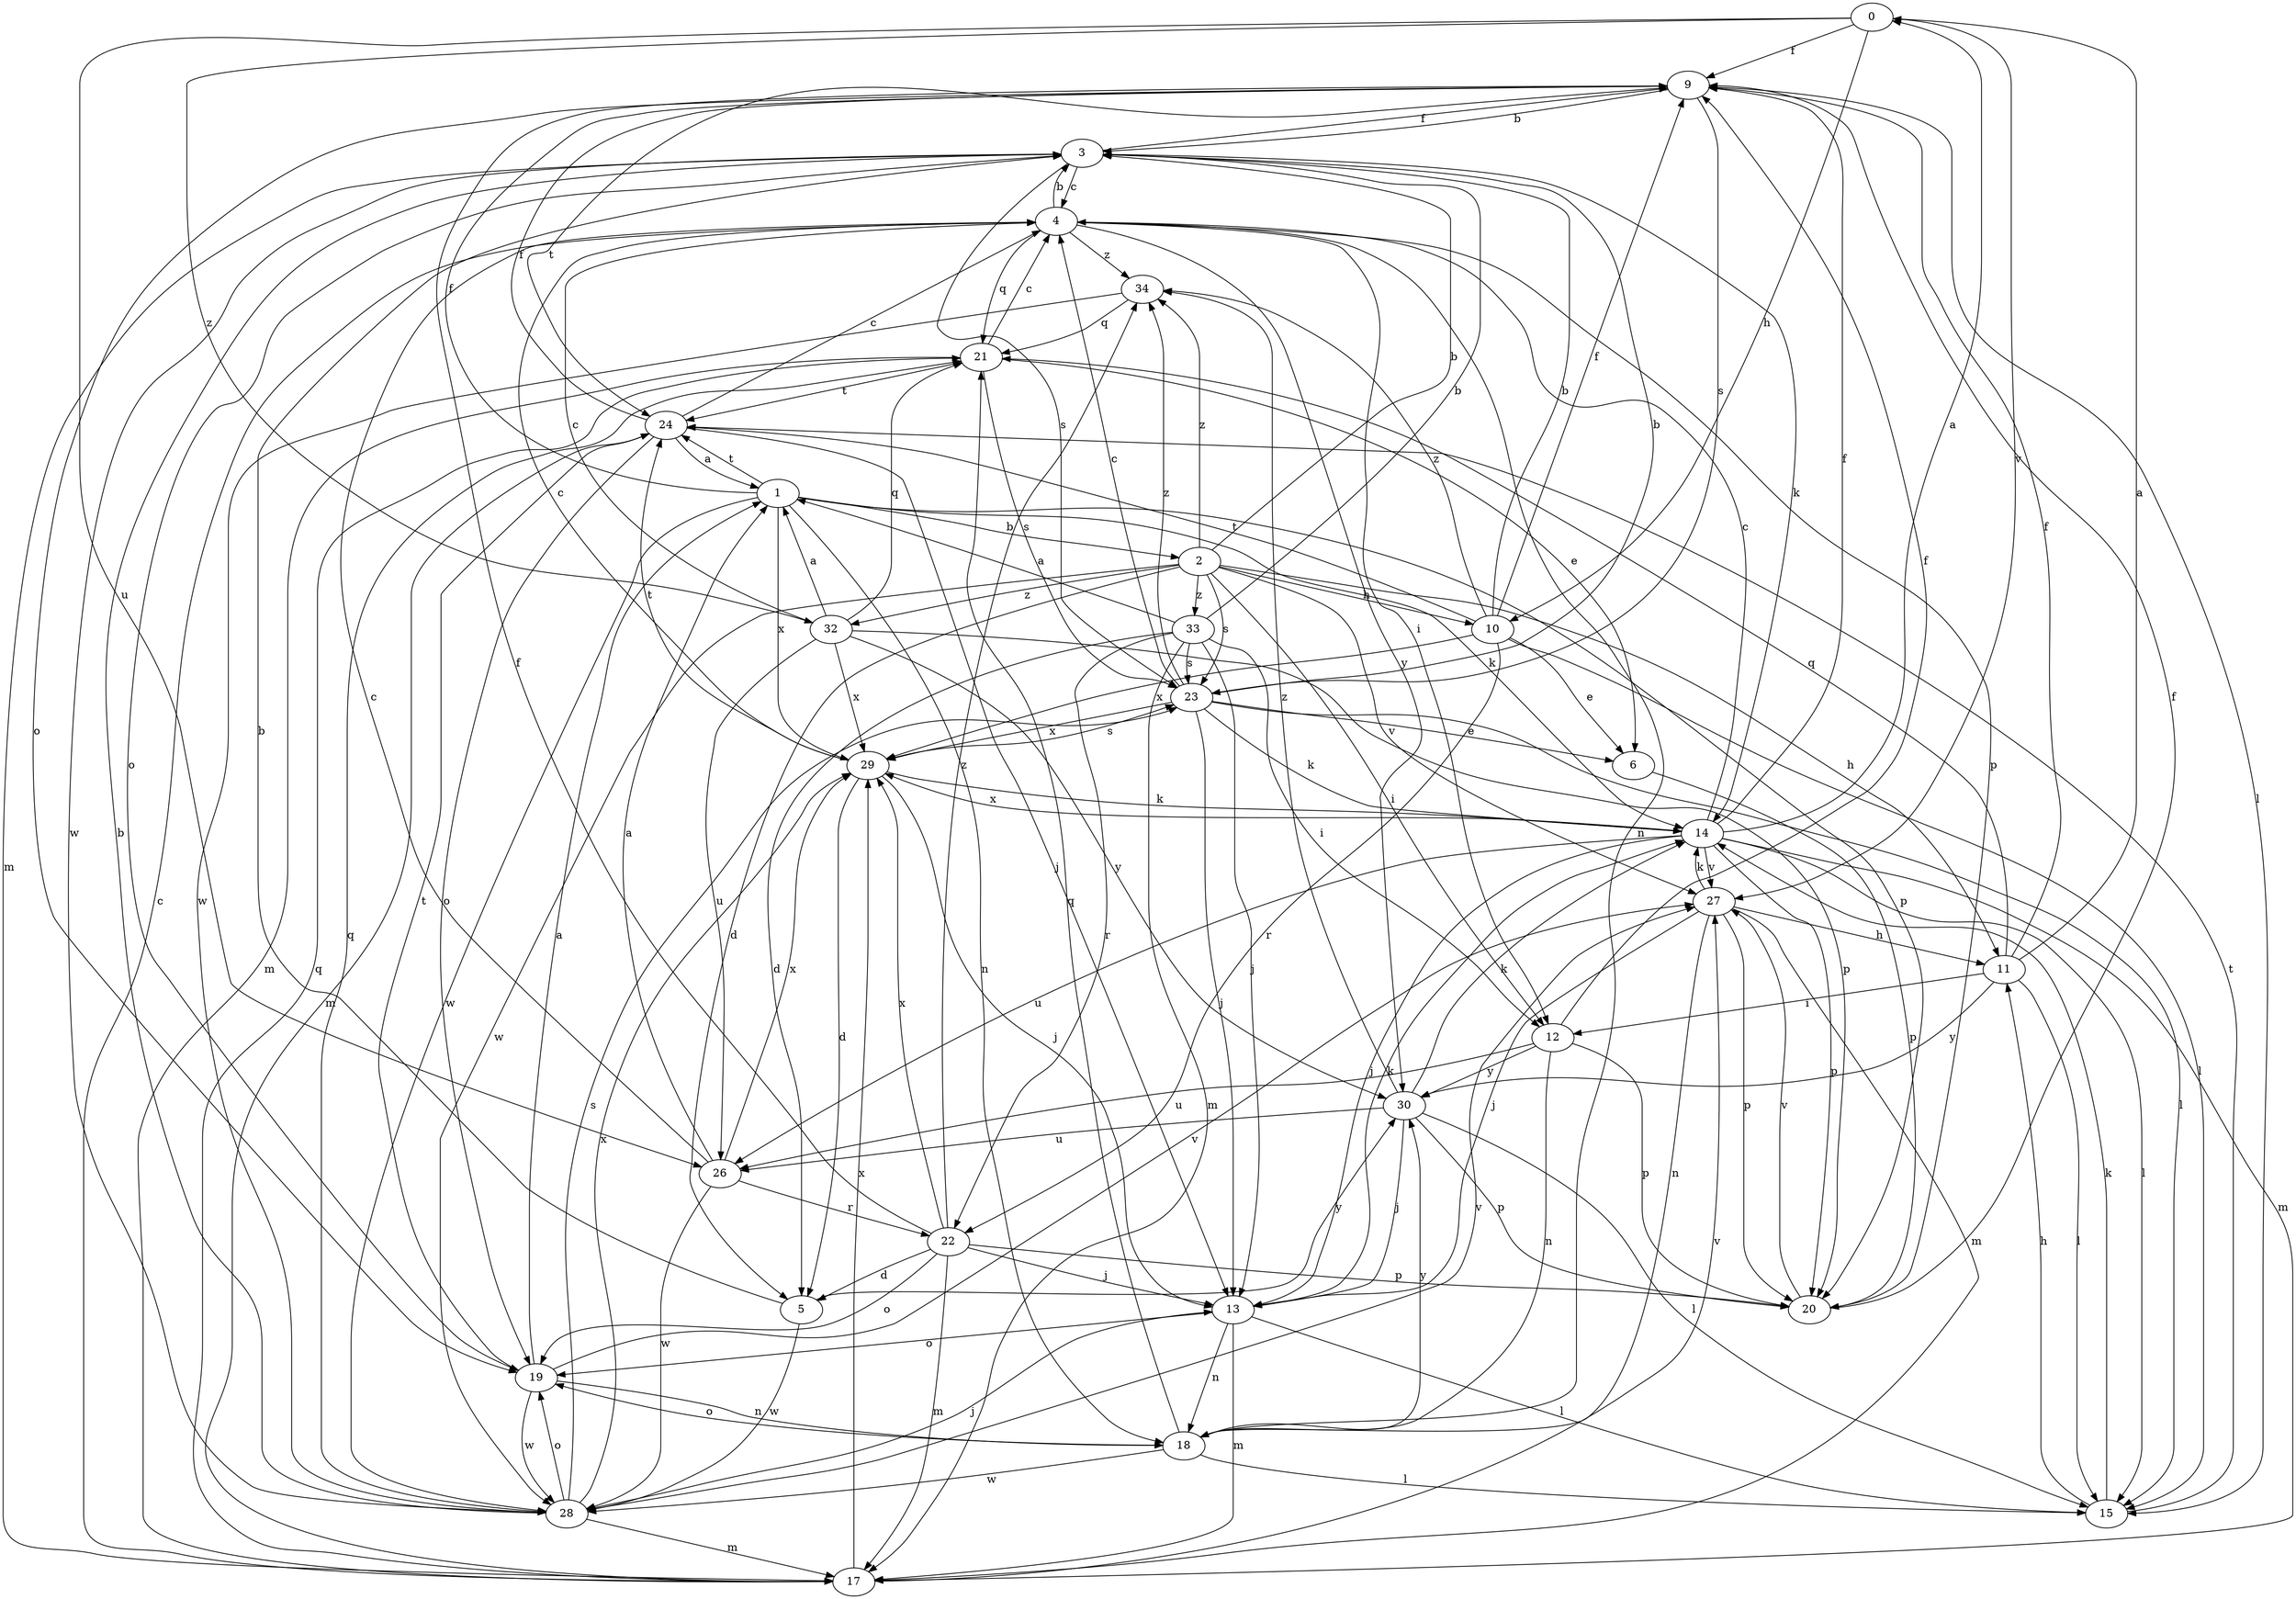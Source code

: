 strict digraph  {
0;
1;
2;
3;
4;
5;
6;
9;
10;
11;
12;
13;
14;
15;
17;
18;
19;
20;
21;
22;
23;
24;
26;
27;
28;
29;
30;
32;
33;
34;
0 -> 9  [label=f];
0 -> 10  [label=h];
0 -> 26  [label=u];
0 -> 27  [label=v];
0 -> 32  [label=z];
1 -> 2  [label=b];
1 -> 9  [label=f];
1 -> 14  [label=k];
1 -> 18  [label=n];
1 -> 20  [label=p];
1 -> 24  [label=t];
1 -> 28  [label=w];
1 -> 29  [label=x];
2 -> 3  [label=b];
2 -> 5  [label=d];
2 -> 10  [label=h];
2 -> 11  [label=h];
2 -> 12  [label=i];
2 -> 23  [label=s];
2 -> 27  [label=v];
2 -> 28  [label=w];
2 -> 32  [label=z];
2 -> 33  [label=z];
2 -> 34  [label=z];
3 -> 4  [label=c];
3 -> 9  [label=f];
3 -> 14  [label=k];
3 -> 17  [label=m];
3 -> 19  [label=o];
3 -> 23  [label=s];
3 -> 28  [label=w];
4 -> 3  [label=b];
4 -> 12  [label=i];
4 -> 18  [label=n];
4 -> 20  [label=p];
4 -> 21  [label=q];
4 -> 30  [label=y];
4 -> 34  [label=z];
5 -> 3  [label=b];
5 -> 28  [label=w];
5 -> 30  [label=y];
6 -> 20  [label=p];
9 -> 3  [label=b];
9 -> 15  [label=l];
9 -> 19  [label=o];
9 -> 23  [label=s];
9 -> 24  [label=t];
10 -> 3  [label=b];
10 -> 6  [label=e];
10 -> 9  [label=f];
10 -> 15  [label=l];
10 -> 22  [label=r];
10 -> 24  [label=t];
10 -> 29  [label=x];
10 -> 34  [label=z];
11 -> 0  [label=a];
11 -> 9  [label=f];
11 -> 12  [label=i];
11 -> 15  [label=l];
11 -> 21  [label=q];
11 -> 30  [label=y];
12 -> 9  [label=f];
12 -> 18  [label=n];
12 -> 20  [label=p];
12 -> 26  [label=u];
12 -> 30  [label=y];
13 -> 14  [label=k];
13 -> 15  [label=l];
13 -> 17  [label=m];
13 -> 18  [label=n];
13 -> 19  [label=o];
14 -> 0  [label=a];
14 -> 4  [label=c];
14 -> 9  [label=f];
14 -> 13  [label=j];
14 -> 15  [label=l];
14 -> 17  [label=m];
14 -> 20  [label=p];
14 -> 26  [label=u];
14 -> 27  [label=v];
14 -> 29  [label=x];
15 -> 11  [label=h];
15 -> 14  [label=k];
15 -> 24  [label=t];
17 -> 4  [label=c];
17 -> 21  [label=q];
17 -> 27  [label=v];
17 -> 29  [label=x];
18 -> 15  [label=l];
18 -> 19  [label=o];
18 -> 21  [label=q];
18 -> 28  [label=w];
18 -> 30  [label=y];
19 -> 1  [label=a];
19 -> 18  [label=n];
19 -> 24  [label=t];
19 -> 27  [label=v];
19 -> 28  [label=w];
20 -> 9  [label=f];
20 -> 27  [label=v];
21 -> 4  [label=c];
21 -> 6  [label=e];
21 -> 17  [label=m];
21 -> 23  [label=s];
21 -> 24  [label=t];
22 -> 5  [label=d];
22 -> 9  [label=f];
22 -> 13  [label=j];
22 -> 17  [label=m];
22 -> 19  [label=o];
22 -> 20  [label=p];
22 -> 29  [label=x];
22 -> 34  [label=z];
23 -> 3  [label=b];
23 -> 4  [label=c];
23 -> 6  [label=e];
23 -> 13  [label=j];
23 -> 14  [label=k];
23 -> 15  [label=l];
23 -> 29  [label=x];
23 -> 34  [label=z];
24 -> 1  [label=a];
24 -> 4  [label=c];
24 -> 9  [label=f];
24 -> 13  [label=j];
24 -> 17  [label=m];
24 -> 19  [label=o];
26 -> 1  [label=a];
26 -> 4  [label=c];
26 -> 22  [label=r];
26 -> 28  [label=w];
26 -> 29  [label=x];
27 -> 11  [label=h];
27 -> 13  [label=j];
27 -> 14  [label=k];
27 -> 17  [label=m];
27 -> 18  [label=n];
27 -> 20  [label=p];
28 -> 3  [label=b];
28 -> 13  [label=j];
28 -> 17  [label=m];
28 -> 19  [label=o];
28 -> 21  [label=q];
28 -> 23  [label=s];
28 -> 27  [label=v];
28 -> 29  [label=x];
29 -> 4  [label=c];
29 -> 5  [label=d];
29 -> 13  [label=j];
29 -> 14  [label=k];
29 -> 23  [label=s];
29 -> 24  [label=t];
30 -> 13  [label=j];
30 -> 14  [label=k];
30 -> 15  [label=l];
30 -> 20  [label=p];
30 -> 26  [label=u];
30 -> 34  [label=z];
32 -> 1  [label=a];
32 -> 4  [label=c];
32 -> 20  [label=p];
32 -> 21  [label=q];
32 -> 26  [label=u];
32 -> 29  [label=x];
32 -> 30  [label=y];
33 -> 1  [label=a];
33 -> 3  [label=b];
33 -> 5  [label=d];
33 -> 12  [label=i];
33 -> 13  [label=j];
33 -> 17  [label=m];
33 -> 22  [label=r];
33 -> 23  [label=s];
34 -> 21  [label=q];
34 -> 28  [label=w];
}

